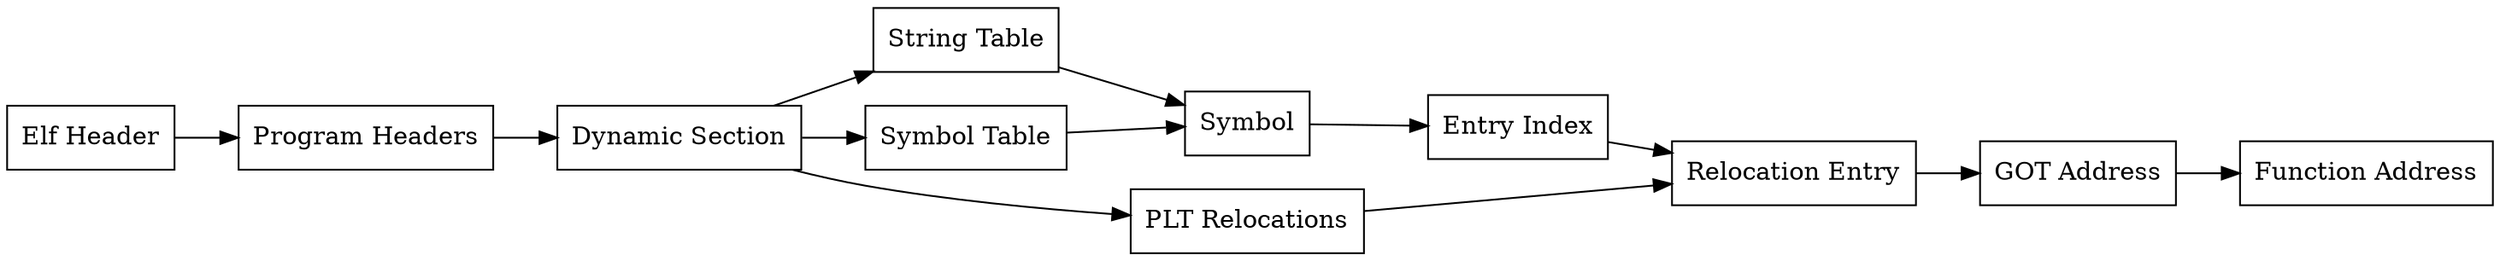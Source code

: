 digraph s1 {
    node [shape=record];

    "Elf Header"-> "Program Headers"
    "Program Headers" -> "Dynamic Section"
    "Dynamic Section" -> "String Table"
    "Dynamic Section" -> "Symbol Table"
    "Dynamic Section" -> "PLT Relocations"
    "String Table" -> "Symbol"
    "Symbol Table" -> "Symbol"
    "Symbol" -> "Entry Index"
    "Entry Index" -> "Relocation Entry"
    "PLT Relocations" -> "Relocation Entry"
    "Relocation Entry" -> "GOT Address"
    "GOT Address" -> "Function Address"
    rankdir=LR


    

}
// dot -T png -o pic1.png pic1.dot
